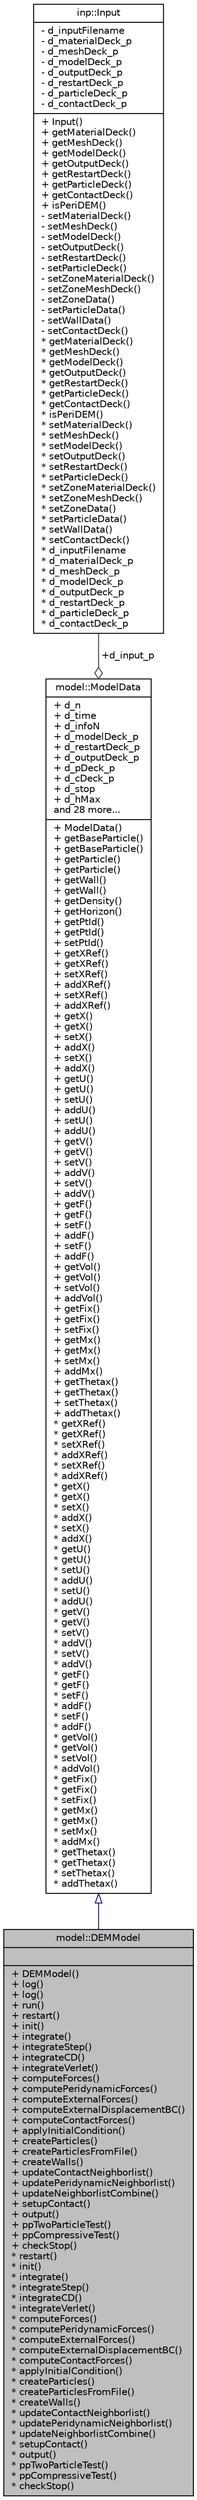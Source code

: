digraph "model::DEMModel"
{
  edge [fontname="Helvetica",fontsize="10",labelfontname="Helvetica",labelfontsize="10"];
  node [fontname="Helvetica",fontsize="10",shape=record];
  Node2 [label="{model::DEMModel\n||+ DEMModel()\l+ log()\l+ log()\l+ run()\l+ restart()\l+ init()\l+ integrate()\l+ integrateStep()\l+ integrateCD()\l+ integrateVerlet()\l+ computeForces()\l+ computePeridynamicForces()\l+ computeExternalForces()\l+ computeExternalDisplacementBC()\l+ computeContactForces()\l+ applyInitialCondition()\l+ createParticles()\l+ createParticlesFromFile()\l+ createWalls()\l+ updateContactNeighborlist()\l+ updatePeridynamicNeighborlist()\l+ updateNeighborlistCombine()\l+ setupContact()\l+ output()\l+ ppTwoParticleTest()\l+ ppCompressiveTest()\l+ checkStop()\l* restart()\l* init()\l* integrate()\l* integrateStep()\l* integrateCD()\l* integrateVerlet()\l* computeForces()\l* computePeridynamicForces()\l* computeExternalForces()\l* computeExternalDisplacementBC()\l* computeContactForces()\l* applyInitialCondition()\l* createParticles()\l* createParticlesFromFile()\l* createWalls()\l* updateContactNeighborlist()\l* updatePeridynamicNeighborlist()\l* updateNeighborlistCombine()\l* setupContact()\l* output()\l* ppTwoParticleTest()\l* ppCompressiveTest()\l* checkStop()\l}",height=0.2,width=0.4,color="black", fillcolor="grey75", style="filled", fontcolor="black"];
  Node3 -> Node2 [dir="back",color="midnightblue",fontsize="10",style="solid",arrowtail="onormal",fontname="Helvetica"];
  Node3 [label="{model::ModelData\n|+ d_n\l+ d_time\l+ d_infoN\l+ d_modelDeck_p\l+ d_restartDeck_p\l+ d_outputDeck_p\l+ d_pDeck_p\l+ d_cDeck_p\l+ d_stop\l+ d_hMax\land 28 more...\l|+ ModelData()\l+ getBaseParticle()\l+ getBaseParticle()\l+ getParticle()\l+ getParticle()\l+ getWall()\l+ getWall()\l+ getDensity()\l+ getHorizon()\l+ getPtId()\l+ getPtId()\l+ setPtId()\l+ getXRef()\l+ getXRef()\l+ setXRef()\l+ addXRef()\l+ setXRef()\l+ addXRef()\l+ getX()\l+ getX()\l+ setX()\l+ addX()\l+ setX()\l+ addX()\l+ getU()\l+ getU()\l+ setU()\l+ addU()\l+ setU()\l+ addU()\l+ getV()\l+ getV()\l+ setV()\l+ addV()\l+ setV()\l+ addV()\l+ getF()\l+ getF()\l+ setF()\l+ addF()\l+ setF()\l+ addF()\l+ getVol()\l+ getVol()\l+ setVol()\l+ addVol()\l+ getFix()\l+ getFix()\l+ setFix()\l+ getMx()\l+ getMx()\l+ setMx()\l+ addMx()\l+ getThetax()\l+ getThetax()\l+ setThetax()\l+ addThetax()\l* getXRef()\l* getXRef()\l* setXRef()\l* addXRef()\l* setXRef()\l* addXRef()\l* getX()\l* getX()\l* setX()\l* addX()\l* setX()\l* addX()\l* getU()\l* getU()\l* setU()\l* addU()\l* setU()\l* addU()\l* getV()\l* getV()\l* setV()\l* addV()\l* setV()\l* addV()\l* getF()\l* getF()\l* setF()\l* addF()\l* setF()\l* addF()\l* getVol()\l* getVol()\l* setVol()\l* addVol()\l* getFix()\l* getFix()\l* setFix()\l* getMx()\l* getMx()\l* setMx()\l* addMx()\l* getThetax()\l* getThetax()\l* setThetax()\l* addThetax()\l}",height=0.2,width=0.4,color="black", fillcolor="white", style="filled",URL="$classmodel_1_1ModelData.html",tooltip="A class to store model data. "];
  Node4 -> Node3 [color="grey25",fontsize="10",style="solid",label=" +d_input_p" ,arrowhead="odiamond",fontname="Helvetica"];
  Node4 [label="{inp::Input\n|- d_inputFilename\l- d_materialDeck_p\l- d_meshDeck_p\l- d_modelDeck_p\l- d_outputDeck_p\l- d_restartDeck_p\l- d_particleDeck_p\l- d_contactDeck_p\l|+ Input()\l+ getMaterialDeck()\l+ getMeshDeck()\l+ getModelDeck()\l+ getOutputDeck()\l+ getRestartDeck()\l+ getParticleDeck()\l+ getContactDeck()\l+ isPeriDEM()\l- setMaterialDeck()\l- setMeshDeck()\l- setModelDeck()\l- setOutputDeck()\l- setRestartDeck()\l- setParticleDeck()\l- setZoneMaterialDeck()\l- setZoneMeshDeck()\l- setZoneData()\l- setParticleData()\l- setWallData()\l- setContactDeck()\l* getMaterialDeck()\l* getMeshDeck()\l* getModelDeck()\l* getOutputDeck()\l* getRestartDeck()\l* getParticleDeck()\l* getContactDeck()\l* isPeriDEM()\l* setMaterialDeck()\l* setMeshDeck()\l* setModelDeck()\l* setOutputDeck()\l* setRestartDeck()\l* setParticleDeck()\l* setZoneMaterialDeck()\l* setZoneMeshDeck()\l* setZoneData()\l* setParticleData()\l* setWallData()\l* setContactDeck()\l* d_inputFilename\l* d_materialDeck_p\l* d_meshDeck_p\l* d_modelDeck_p\l* d_outputDeck_p\l* d_restartDeck_p\l* d_particleDeck_p\l* d_contactDeck_p\l}",height=0.2,width=0.4,color="black", fillcolor="white", style="filled",URL="$classinp_1_1Input.html",tooltip="A class to read input file. "];
}
